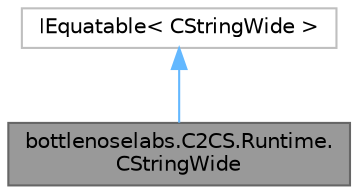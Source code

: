 digraph "bottlenoselabs.C2CS.Runtime.CStringWide"
{
 // LATEX_PDF_SIZE
  bgcolor="transparent";
  edge [fontname=Helvetica,fontsize=10,labelfontname=Helvetica,labelfontsize=10];
  node [fontname=Helvetica,fontsize=10,shape=box,height=0.2,width=0.4];
  Node1 [id="Node000001",label="bottlenoselabs.C2CS.Runtime.\lCStringWide",height=0.2,width=0.4,color="gray40", fillcolor="grey60", style="filled", fontcolor="black",tooltip="A pointer value type that represents a wide string; C type wchar_t*."];
  Node2 -> Node1 [id="edge1_Node000001_Node000002",dir="back",color="steelblue1",style="solid",tooltip=" "];
  Node2 [id="Node000002",label="IEquatable\< CStringWide \>",height=0.2,width=0.4,color="grey75", fillcolor="white", style="filled",tooltip=" "];
}
